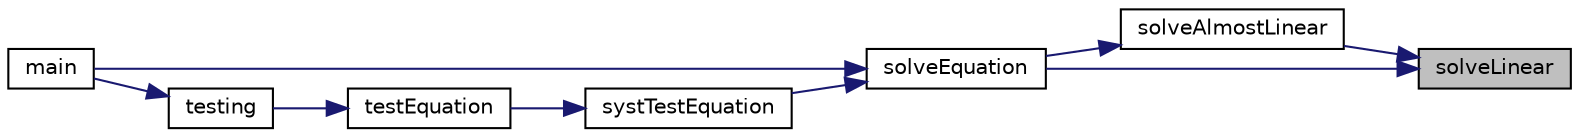 digraph "solveLinear"
{
 // LATEX_PDF_SIZE
  edge [fontname="Helvetica",fontsize="10",labelfontname="Helvetica",labelfontsize="10"];
  node [fontname="Helvetica",fontsize="10",shape=record];
  rankdir="RL";
  Node1 [label="solveLinear",height=0.2,width=0.4,color="black", fillcolor="grey75", style="filled", fontcolor="black",tooltip="Solves linear equation"];
  Node1 -> Node2 [dir="back",color="midnightblue",fontsize="10",style="solid",fontname="Helvetica"];
  Node2 [label="solveAlmostLinear",height=0.2,width=0.4,color="black", fillcolor="white", style="filled",URL="$equation_8cpp.html#a3a4a930e537a908db6f62863da338081",tooltip="solves quadratic equation that looks like x(ax+b)==0"];
  Node2 -> Node3 [dir="back",color="midnightblue",fontsize="10",style="solid",fontname="Helvetica"];
  Node3 [label="solveEquation",height=0.2,width=0.4,color="black", fillcolor="white", style="filled",URL="$equation_8cpp.html#af076dfe8392a5c30f70f59ee460303a5",tooltip="solves quadratic equation at all cases"];
  Node3 -> Node4 [dir="back",color="midnightblue",fontsize="10",style="solid",fontname="Helvetica"];
  Node4 [label="main",height=0.2,width=0.4,color="black", fillcolor="white", style="filled",URL="$_source_8cpp.html#ae66f6b31b5ad750f1fe042a706a4e3d4",tooltip=" "];
  Node3 -> Node5 [dir="back",color="midnightblue",fontsize="10",style="solid",fontname="Helvetica"];
  Node5 [label="systTestEquation",height=0.2,width=0.4,color="black", fillcolor="white", style="filled",URL="$test_8cpp.html#a636d0f29a3e5f6ee6fd45e991b62426c",tooltip="gets equation and expected result, solves equation and checks if result is matching with expected"];
  Node5 -> Node6 [dir="back",color="midnightblue",fontsize="10",style="solid",fontname="Helvetica"];
  Node6 [label="testEquation",height=0.2,width=0.4,color="black", fillcolor="white", style="filled",URL="$test_8cpp.html#a1ab7ab59b008364cd28af2ab46a35f40",tooltip="Test one equation"];
  Node6 -> Node7 [dir="back",color="midnightblue",fontsize="10",style="solid",fontname="Helvetica"];
  Node7 [label="testing",height=0.2,width=0.4,color="black", fillcolor="white", style="filled",URL="$test_8cpp.html#a0fb23245f06f731e5a3ee2465feb2976",tooltip="test solving equation module on some prepared tests"];
  Node7 -> Node4 [dir="back",color="midnightblue",fontsize="10",style="solid",fontname="Helvetica"];
  Node1 -> Node3 [dir="back",color="midnightblue",fontsize="10",style="solid",fontname="Helvetica"];
}
